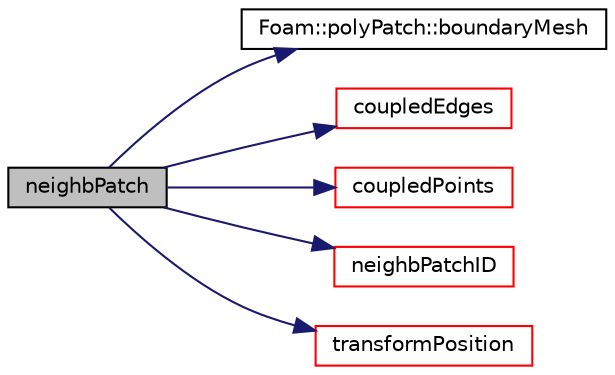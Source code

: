 digraph "neighbPatch"
{
  bgcolor="transparent";
  edge [fontname="Helvetica",fontsize="10",labelfontname="Helvetica",labelfontsize="10"];
  node [fontname="Helvetica",fontsize="10",shape=record];
  rankdir="LR";
  Node1 [label="neighbPatch",height=0.2,width=0.4,color="black", fillcolor="grey75", style="filled", fontcolor="black"];
  Node1 -> Node2 [color="midnightblue",fontsize="10",style="solid",fontname="Helvetica"];
  Node2 [label="Foam::polyPatch::boundaryMesh",height=0.2,width=0.4,color="black",URL="$a01973.html#a967e2a9a4a6da59154f932595447adc9",tooltip="Return boundaryMesh reference. "];
  Node1 -> Node3 [color="midnightblue",fontsize="10",style="solid",fontname="Helvetica"];
  Node3 [label="coupledEdges",height=0.2,width=0.4,color="red",URL="$a00491.html#aeb3422aeee49268307deb477d32dc2d3",tooltip="Return connected edges (from patch local to neighbour patch local). "];
  Node1 -> Node4 [color="midnightblue",fontsize="10",style="solid",fontname="Helvetica"];
  Node4 [label="coupledPoints",height=0.2,width=0.4,color="red",URL="$a00491.html#a022d7b47b3f88e0a33b8f8022bb22473",tooltip="Return connected points (from patch local to neighbour patch local) "];
  Node1 -> Node5 [color="midnightblue",fontsize="10",style="solid",fontname="Helvetica"];
  Node5 [label="neighbPatchID",height=0.2,width=0.4,color="red",URL="$a00491.html#a5c827b6fffa3dadbe60d9d74ec9140d8",tooltip="Neighbour patchID. "];
  Node1 -> Node6 [color="midnightblue",fontsize="10",style="solid",fontname="Helvetica"];
  Node6 [label="transformPosition",height=0.2,width=0.4,color="red",URL="$a00491.html#a426207b2f93cb79920fe6fdf26edabf0",tooltip="Transform a patch-based position from other side to this side. "];
}
